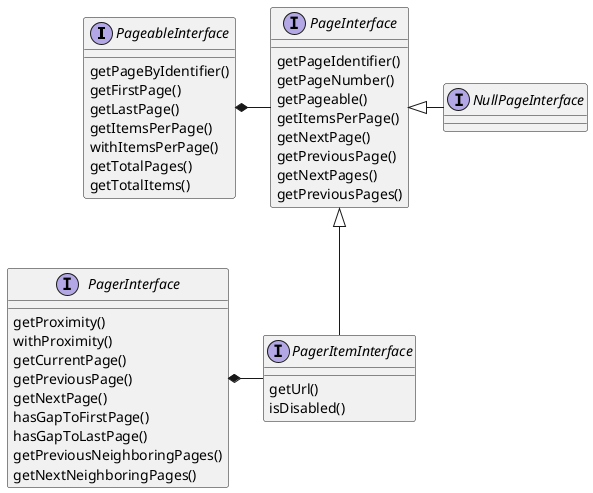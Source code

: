 @startuml rekapager-pager

interface PageableInterface {
    getPageByIdentifier()
    getFirstPage()
    getLastPage()
    getItemsPerPage()
    withItemsPerPage()
    getTotalPages()
    getTotalItems()
}

interface PageInterface {
    getPageIdentifier()
    getPageNumber()
    getPageable()
    getItemsPerPage()
    getNextPage()
    getPreviousPage()
    getNextPages()
    getPreviousPages()
}

interface NullPageInterface

PageableInterface *- PageInterface
PageInterface <|- NullPageInterface

interface PagerInterface {
    getProximity()
    withProximity()
    getCurrentPage()
    getPreviousPage()
    getNextPage()
    hasGapToFirstPage()
    hasGapToLastPage()
    getPreviousNeighboringPages()
    getNextNeighboringPages()
}

interface PagerItemInterface {
    getUrl()
    isDisabled()
}

PageInterface <|-- PagerItemInterface
PagerInterface *- PagerItemInterface

@enduml